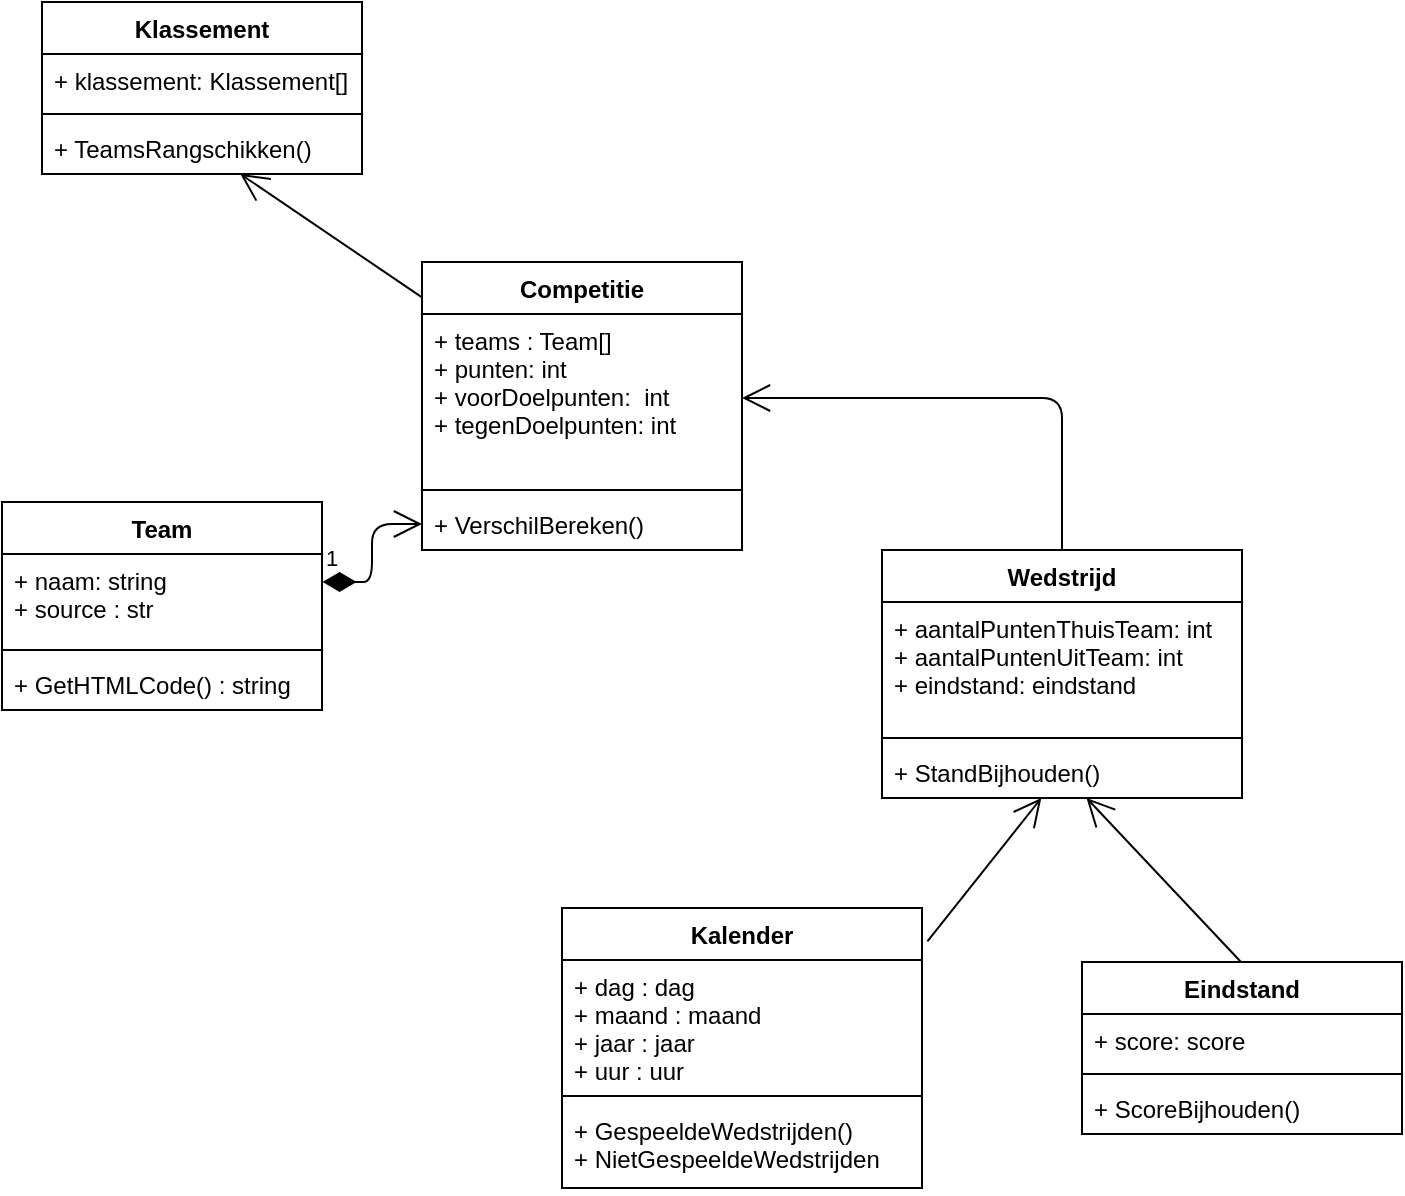 <mxfile version="12.2.6" type="github" pages="1"><diagram id="vCjMn7f0_ilCcC7v8Fwo" name="Page-1"><mxGraphModel dx="964" dy="433" grid="1" gridSize="10" guides="1" tooltips="1" connect="1" arrows="1" fold="1" page="1" pageScale="1" pageWidth="827" pageHeight="1169" math="0" shadow="0"><root><mxCell id="0"/><mxCell id="1" parent="0"/><mxCell id="z-zkfloe-JOGJB80cNi3-1" value="Klassement" style="swimlane;fontStyle=1;align=center;verticalAlign=top;childLayout=stackLayout;horizontal=1;startSize=26;horizontalStack=0;resizeParent=1;resizeParentMax=0;resizeLast=0;collapsible=1;marginBottom=0;" vertex="1" parent="1"><mxGeometry x="110" y="50" width="160" height="86" as="geometry"/></mxCell><mxCell id="z-zkfloe-JOGJB80cNi3-2" value="+ klassement: Klassement[]" style="text;strokeColor=none;fillColor=none;align=left;verticalAlign=top;spacingLeft=4;spacingRight=4;overflow=hidden;rotatable=0;points=[[0,0.5],[1,0.5]];portConstraint=eastwest;" vertex="1" parent="z-zkfloe-JOGJB80cNi3-1"><mxGeometry y="26" width="160" height="26" as="geometry"/></mxCell><mxCell id="z-zkfloe-JOGJB80cNi3-3" value="" style="line;strokeWidth=1;fillColor=none;align=left;verticalAlign=middle;spacingTop=-1;spacingLeft=3;spacingRight=3;rotatable=0;labelPosition=right;points=[];portConstraint=eastwest;" vertex="1" parent="z-zkfloe-JOGJB80cNi3-1"><mxGeometry y="52" width="160" height="8" as="geometry"/></mxCell><mxCell id="z-zkfloe-JOGJB80cNi3-4" value="+ TeamsRangschikken()" style="text;strokeColor=none;fillColor=none;align=left;verticalAlign=top;spacingLeft=4;spacingRight=4;overflow=hidden;rotatable=0;points=[[0,0.5],[1,0.5]];portConstraint=eastwest;" vertex="1" parent="z-zkfloe-JOGJB80cNi3-1"><mxGeometry y="60" width="160" height="26" as="geometry"/></mxCell><mxCell id="z-zkfloe-JOGJB80cNi3-5" value="Competitie" style="swimlane;fontStyle=1;align=center;verticalAlign=top;childLayout=stackLayout;horizontal=1;startSize=26;horizontalStack=0;resizeParent=1;resizeParentMax=0;resizeLast=0;collapsible=1;marginBottom=0;" vertex="1" parent="1"><mxGeometry x="300" y="180" width="160" height="144" as="geometry"/></mxCell><mxCell id="z-zkfloe-JOGJB80cNi3-6" value="+ teams : Team[]&#10;+ punten: int&#10;+ voorDoelpunten:  int&#10;+ tegenDoelpunten: int" style="text;strokeColor=none;fillColor=none;align=left;verticalAlign=top;spacingLeft=4;spacingRight=4;overflow=hidden;rotatable=0;points=[[0,0.5],[1,0.5]];portConstraint=eastwest;" vertex="1" parent="z-zkfloe-JOGJB80cNi3-5"><mxGeometry y="26" width="160" height="84" as="geometry"/></mxCell><mxCell id="z-zkfloe-JOGJB80cNi3-7" value="" style="line;strokeWidth=1;fillColor=none;align=left;verticalAlign=middle;spacingTop=-1;spacingLeft=3;spacingRight=3;rotatable=0;labelPosition=right;points=[];portConstraint=eastwest;" vertex="1" parent="z-zkfloe-JOGJB80cNi3-5"><mxGeometry y="110" width="160" height="8" as="geometry"/></mxCell><mxCell id="z-zkfloe-JOGJB80cNi3-8" value="+ VerschilBereken()" style="text;strokeColor=none;fillColor=none;align=left;verticalAlign=top;spacingLeft=4;spacingRight=4;overflow=hidden;rotatable=0;points=[[0,0.5],[1,0.5]];portConstraint=eastwest;" vertex="1" parent="z-zkfloe-JOGJB80cNi3-5"><mxGeometry y="118" width="160" height="26" as="geometry"/></mxCell><mxCell id="z-zkfloe-JOGJB80cNi3-9" value="Kalender" style="swimlane;fontStyle=1;align=center;verticalAlign=top;childLayout=stackLayout;horizontal=1;startSize=26;horizontalStack=0;resizeParent=1;resizeParentMax=0;resizeLast=0;collapsible=1;marginBottom=0;" vertex="1" parent="1"><mxGeometry x="370" y="503" width="180" height="140" as="geometry"/></mxCell><mxCell id="z-zkfloe-JOGJB80cNi3-10" value="+ dag : dag&#10;+ maand : maand&#10;+ jaar : jaar&#10;+ uur : uur" style="text;strokeColor=none;fillColor=none;align=left;verticalAlign=top;spacingLeft=4;spacingRight=4;overflow=hidden;rotatable=0;points=[[0,0.5],[1,0.5]];portConstraint=eastwest;" vertex="1" parent="z-zkfloe-JOGJB80cNi3-9"><mxGeometry y="26" width="180" height="64" as="geometry"/></mxCell><mxCell id="z-zkfloe-JOGJB80cNi3-11" value="" style="line;strokeWidth=1;fillColor=none;align=left;verticalAlign=middle;spacingTop=-1;spacingLeft=3;spacingRight=3;rotatable=0;labelPosition=right;points=[];portConstraint=eastwest;" vertex="1" parent="z-zkfloe-JOGJB80cNi3-9"><mxGeometry y="90" width="180" height="8" as="geometry"/></mxCell><mxCell id="z-zkfloe-JOGJB80cNi3-12" value="+ GespeeldeWedstrijden()&#10;+ NietGespeeldeWedstrijden" style="text;strokeColor=none;fillColor=none;align=left;verticalAlign=top;spacingLeft=4;spacingRight=4;overflow=hidden;rotatable=0;points=[[0,0.5],[1,0.5]];portConstraint=eastwest;" vertex="1" parent="z-zkfloe-JOGJB80cNi3-9"><mxGeometry y="98" width="180" height="42" as="geometry"/></mxCell><mxCell id="z-zkfloe-JOGJB80cNi3-13" value="Wedstrijd" style="swimlane;fontStyle=1;align=center;verticalAlign=top;childLayout=stackLayout;horizontal=1;startSize=26;horizontalStack=0;resizeParent=1;resizeParentMax=0;resizeLast=0;collapsible=1;marginBottom=0;" vertex="1" parent="1"><mxGeometry x="530" y="324" width="180" height="124" as="geometry"/></mxCell><mxCell id="z-zkfloe-JOGJB80cNi3-14" value="+ aantalPuntenThuisTeam: int&#10;+ aantalPuntenUitTeam: int&#10;+ eindstand: eindstand&#10;" style="text;strokeColor=none;fillColor=none;align=left;verticalAlign=top;spacingLeft=4;spacingRight=4;overflow=hidden;rotatable=0;points=[[0,0.5],[1,0.5]];portConstraint=eastwest;" vertex="1" parent="z-zkfloe-JOGJB80cNi3-13"><mxGeometry y="26" width="180" height="64" as="geometry"/></mxCell><mxCell id="z-zkfloe-JOGJB80cNi3-15" value="" style="line;strokeWidth=1;fillColor=none;align=left;verticalAlign=middle;spacingTop=-1;spacingLeft=3;spacingRight=3;rotatable=0;labelPosition=right;points=[];portConstraint=eastwest;" vertex="1" parent="z-zkfloe-JOGJB80cNi3-13"><mxGeometry y="90" width="180" height="8" as="geometry"/></mxCell><mxCell id="z-zkfloe-JOGJB80cNi3-16" value="+ StandBijhouden()" style="text;strokeColor=none;fillColor=none;align=left;verticalAlign=top;spacingLeft=4;spacingRight=4;overflow=hidden;rotatable=0;points=[[0,0.5],[1,0.5]];portConstraint=eastwest;" vertex="1" parent="z-zkfloe-JOGJB80cNi3-13"><mxGeometry y="98" width="180" height="26" as="geometry"/></mxCell><mxCell id="z-zkfloe-JOGJB80cNi3-17" value="Eindstand" style="swimlane;fontStyle=1;align=center;verticalAlign=top;childLayout=stackLayout;horizontal=1;startSize=26;horizontalStack=0;resizeParent=1;resizeParentMax=0;resizeLast=0;collapsible=1;marginBottom=0;" vertex="1" parent="1"><mxGeometry x="630" y="530" width="160" height="86" as="geometry"/></mxCell><mxCell id="z-zkfloe-JOGJB80cNi3-18" value="+ score: score" style="text;strokeColor=none;fillColor=none;align=left;verticalAlign=top;spacingLeft=4;spacingRight=4;overflow=hidden;rotatable=0;points=[[0,0.5],[1,0.5]];portConstraint=eastwest;" vertex="1" parent="z-zkfloe-JOGJB80cNi3-17"><mxGeometry y="26" width="160" height="26" as="geometry"/></mxCell><mxCell id="z-zkfloe-JOGJB80cNi3-19" value="" style="line;strokeWidth=1;fillColor=none;align=left;verticalAlign=middle;spacingTop=-1;spacingLeft=3;spacingRight=3;rotatable=0;labelPosition=right;points=[];portConstraint=eastwest;" vertex="1" parent="z-zkfloe-JOGJB80cNi3-17"><mxGeometry y="52" width="160" height="8" as="geometry"/></mxCell><mxCell id="z-zkfloe-JOGJB80cNi3-20" value="+ ScoreBijhouden()" style="text;strokeColor=none;fillColor=none;align=left;verticalAlign=top;spacingLeft=4;spacingRight=4;overflow=hidden;rotatable=0;points=[[0,0.5],[1,0.5]];portConstraint=eastwest;" vertex="1" parent="z-zkfloe-JOGJB80cNi3-17"><mxGeometry y="60" width="160" height="26" as="geometry"/></mxCell><mxCell id="z-zkfloe-JOGJB80cNi3-21" value="Team" style="swimlane;fontStyle=1;align=center;verticalAlign=top;childLayout=stackLayout;horizontal=1;startSize=26;horizontalStack=0;resizeParent=1;resizeParentMax=0;resizeLast=0;collapsible=1;marginBottom=0;" vertex="1" parent="1"><mxGeometry x="90" y="300" width="160" height="104" as="geometry"/></mxCell><mxCell id="z-zkfloe-JOGJB80cNi3-22" value="+ naam: string&#10;+ source : str" style="text;strokeColor=none;fillColor=none;align=left;verticalAlign=top;spacingLeft=4;spacingRight=4;overflow=hidden;rotatable=0;points=[[0,0.5],[1,0.5]];portConstraint=eastwest;" vertex="1" parent="z-zkfloe-JOGJB80cNi3-21"><mxGeometry y="26" width="160" height="44" as="geometry"/></mxCell><mxCell id="z-zkfloe-JOGJB80cNi3-23" value="" style="line;strokeWidth=1;fillColor=none;align=left;verticalAlign=middle;spacingTop=-1;spacingLeft=3;spacingRight=3;rotatable=0;labelPosition=right;points=[];portConstraint=eastwest;" vertex="1" parent="z-zkfloe-JOGJB80cNi3-21"><mxGeometry y="70" width="160" height="8" as="geometry"/></mxCell><mxCell id="z-zkfloe-JOGJB80cNi3-24" value="+ GetHTMLCode() : string" style="text;strokeColor=none;fillColor=none;align=left;verticalAlign=top;spacingLeft=4;spacingRight=4;overflow=hidden;rotatable=0;points=[[0,0.5],[1,0.5]];portConstraint=eastwest;" vertex="1" parent="z-zkfloe-JOGJB80cNi3-21"><mxGeometry y="78" width="160" height="26" as="geometry"/></mxCell><mxCell id="z-zkfloe-JOGJB80cNi3-25" value="1" style="endArrow=open;html=1;endSize=12;startArrow=diamondThin;startSize=14;startFill=1;edgeStyle=orthogonalEdgeStyle;align=left;verticalAlign=bottom;exitX=1.002;exitY=0.318;exitDx=0;exitDy=0;exitPerimeter=0;" edge="1" parent="1" source="z-zkfloe-JOGJB80cNi3-22" target="z-zkfloe-JOGJB80cNi3-8"><mxGeometry x="-1" y="3" relative="1" as="geometry"><mxPoint x="310" y="330" as="sourcePoint"/><mxPoint x="380" y="220" as="targetPoint"/></mxGeometry></mxCell><mxCell id="z-zkfloe-JOGJB80cNi3-27" value="" style="endArrow=open;endFill=1;endSize=12;html=1;exitX=1.015;exitY=0.119;exitDx=0;exitDy=0;exitPerimeter=0;" edge="1" parent="1" source="z-zkfloe-JOGJB80cNi3-9" target="z-zkfloe-JOGJB80cNi3-16"><mxGeometry width="160" relative="1" as="geometry"><mxPoint x="570" y="510" as="sourcePoint"/><mxPoint x="420" y="510" as="targetPoint"/><Array as="points"/></mxGeometry></mxCell><mxCell id="z-zkfloe-JOGJB80cNi3-28" value="" style="endArrow=open;endFill=1;endSize=12;html=1;" edge="1" parent="1" target="z-zkfloe-JOGJB80cNi3-16"><mxGeometry width="160" relative="1" as="geometry"><mxPoint x="709.493" y="530" as="sourcePoint"/><mxPoint x="610" y="470" as="targetPoint"/></mxGeometry></mxCell><mxCell id="z-zkfloe-JOGJB80cNi3-29" value="" style="endArrow=open;endFill=1;endSize=12;html=1;" edge="1" parent="1" source="z-zkfloe-JOGJB80cNi3-5" target="z-zkfloe-JOGJB80cNi3-4"><mxGeometry width="160" relative="1" as="geometry"><mxPoint x="480" y="200" as="sourcePoint"/><mxPoint x="640" y="180" as="targetPoint"/></mxGeometry></mxCell><mxCell id="z-zkfloe-JOGJB80cNi3-31" value="" style="endArrow=open;endFill=1;endSize=12;html=1;" edge="1" parent="1" source="z-zkfloe-JOGJB80cNi3-13" target="z-zkfloe-JOGJB80cNi3-6"><mxGeometry width="160" relative="1" as="geometry"><mxPoint x="641" y="330.684" as="sourcePoint"/><mxPoint x="540" y="270" as="targetPoint"/><Array as="points"><mxPoint x="620" y="248"/></Array></mxGeometry></mxCell></root></mxGraphModel></diagram></mxfile>